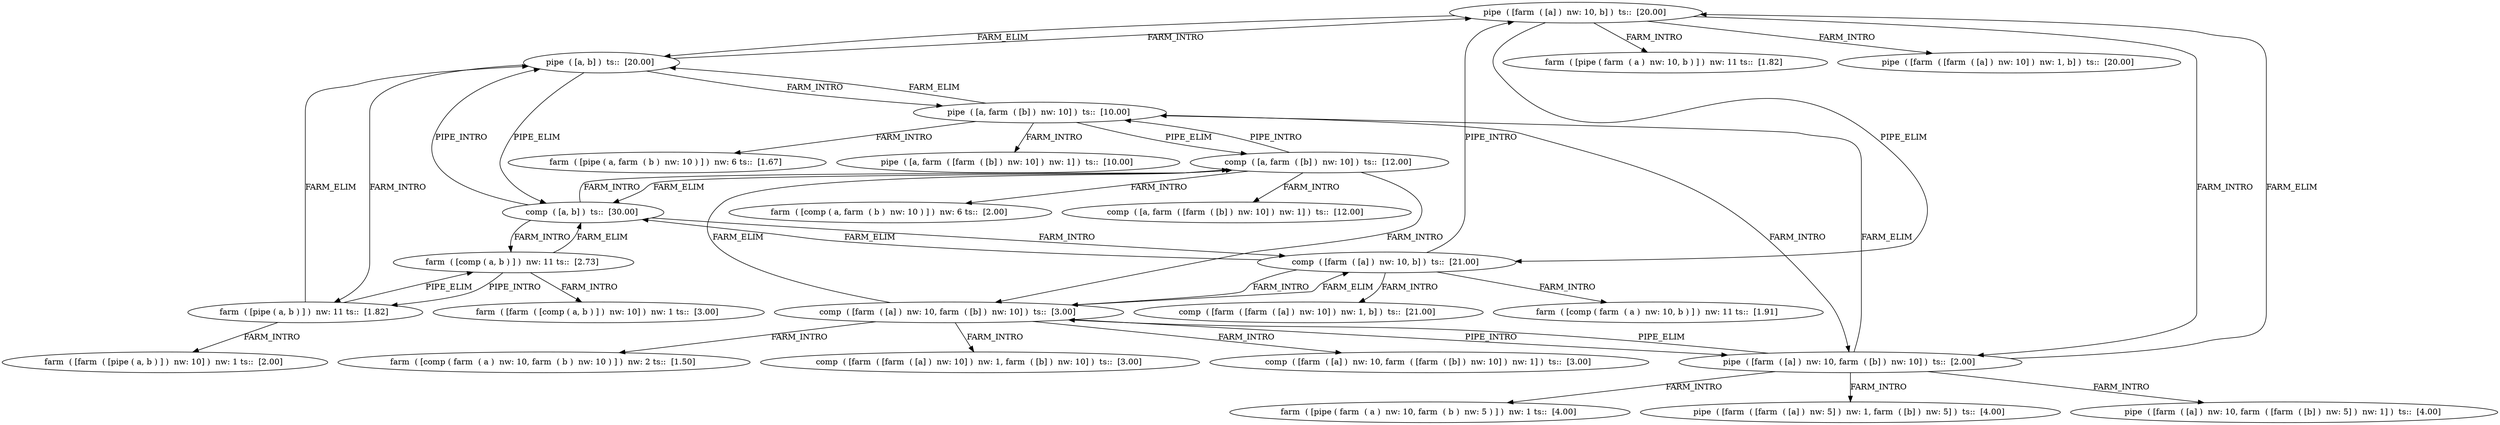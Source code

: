 strict digraph G {
  1923365993 [ label="pipe  ( [farm  ( [a] )  nw: 10, b] )  ts::  [20.00] " ];
  915220705 [ label="comp  ( [a, b] )  ts::  [30.00] " ];
  -922779456 [ label="pipe  ( [a, b] )  ts::  [20.00] " ];
  -1486040729 [ label="farm  ( [comp ( a, b ) ] )  nw: 11 ts::  [2.73] " ];
  -905019830 [ label="comp  ( [farm  ( [a] )  nw: 10, b] )  ts::  [21.00] " ];
  611755672 [ label="comp  ( [a, farm  ( [b] )  nw: 10] )  ts::  [12.00] " ];
  -1934809048 [ label="farm  ( [pipe ( a, b ) ] )  nw: 11 ts::  [1.82] " ];
  -797010096 [ label="farm  ( [farm  ( [pipe ( a, b ) ] )  nw: 10] )  nw: 1 ts::  [2.00] " ];
  655283137 [ label="comp  ( [farm  ( [a] )  nw: 10, farm  ( [b] )  nw: 10] )  ts::  [3.00] " ];
  278063136 [ label="pipe  ( [farm  ( [a] )  nw: 10, farm  ( [b] )  nw: 10] )  ts::  [2.00] " ];
  -1846701973 [ label="farm  ( [comp ( farm  ( a )  nw: 10, farm  ( b )  nw: 10 ) ] )  nw: 2 ts::  [1.50] " ];
  1694380358 [ label="comp  ( [farm  ( [farm  ( [a] )  nw: 10] )  nw: 1, farm  ( [b] )  nw: 10] )  ts::  [3.00] " ];
  347461926 [ label="comp  ( [farm  ( [a] )  nw: 10, farm  ( [farm  ( [b] )  nw: 10] )  nw: 1] )  ts::  [3.00] " ];
  755141022 [ label="farm  ( [comp ( farm  ( a )  nw: 10, b ) ] )  nw: 11 ts::  [1.91] " ];
  -1126063345 [ label="comp  ( [farm  ( [farm  ( [a] )  nw: 10] )  nw: 1, b] )  ts::  [21.00] " ];
  -854825801 [ label="pipe  ( [a, farm  ( [b] )  nw: 10] )  ts::  [10.00] " ];
  -989547578 [ label="farm  ( [comp ( a, farm  ( b )  nw: 10 ) ] )  nw: 6 ts::  [2.00] " ];
  1949380399 [ label="comp  ( [a, farm  ( [farm  ( [b] )  nw: 10] )  nw: 1] )  ts::  [12.00] " ];
  1146358121 [ label="farm  ( [pipe ( farm  ( a )  nw: 10, farm  ( b )  nw: 5 ) ] )  nw: 1 ts::  [4.00] " ];
  -941048317 [ label="pipe  ( [farm  ( [farm  ( [a] )  nw: 5] )  nw: 1, farm  ( [b] )  nw: 5] )  ts::  [4.00] " ];
  130659113 [ label="pipe  ( [farm  ( [a] )  nw: 10, farm  ( [farm  ( [b] )  nw: 5] )  nw: 1] )  ts::  [4.00] " ];
  1001821989 [ label="farm  ( [pipe ( a, farm  ( b )  nw: 10 ) ] )  nw: 6 ts::  [1.67] " ];
  2075759344 [ label="pipe  ( [a, farm  ( [farm  ( [b] )  nw: 10] )  nw: 1] )  ts::  [10.00] " ];
  -1936911841 [ label="farm  ( [pipe ( farm  ( a )  nw: 10, b ) ] )  nw: 11 ts::  [1.82] " ];
  -999684400 [ label="pipe  ( [farm  ( [farm  ( [a] )  nw: 10] )  nw: 1, b] )  ts::  [20.00] " ];
  1724317135 [ label="farm  ( [farm  ( [comp ( a, b ) ] )  nw: 10] )  nw: 1 ts::  [3.00] " ];
  915220705 -> -922779456 [ label="PIPE_INTRO" ];
  915220705 -> -1486040729 [ label="FARM_INTRO" ];
  915220705 -> -905019830 [ label="FARM_INTRO" ];
  915220705 -> 611755672 [ label="FARM_INTRO" ];
  -1934809048 -> -922779456 [ label="FARM_ELIM" ];
  -1934809048 -> -797010096 [ label="FARM_INTRO" ];
  -1934809048 -> -1486040729 [ label="PIPE_ELIM" ];
  655283137 -> 278063136 [ label="PIPE_INTRO" ];
  655283137 -> -1846701973 [ label="FARM_INTRO" ];
  655283137 -> 611755672 [ label="FARM_ELIM" ];
  655283137 -> 1694380358 [ label="FARM_INTRO" ];
  655283137 -> -905019830 [ label="FARM_ELIM" ];
  655283137 -> 347461926 [ label="FARM_INTRO" ];
  -905019830 -> 1923365993 [ label="PIPE_INTRO" ];
  -905019830 -> 755141022 [ label="FARM_INTRO" ];
  -905019830 -> 915220705 [ label="FARM_ELIM" ];
  -905019830 -> -1126063345 [ label="FARM_INTRO" ];
  -905019830 -> 655283137 [ label="FARM_INTRO" ];
  611755672 -> -854825801 [ label="PIPE_INTRO" ];
  611755672 -> -989547578 [ label="FARM_INTRO" ];
  611755672 -> 655283137 [ label="FARM_INTRO" ];
  611755672 -> 915220705 [ label="FARM_ELIM" ];
  611755672 -> 1949380399 [ label="FARM_INTRO" ];
  278063136 -> 1146358121 [ label="FARM_INTRO" ];
  278063136 -> 655283137 [ label="PIPE_ELIM" ];
  278063136 -> -854825801 [ label="FARM_ELIM" ];
  278063136 -> -941048317 [ label="FARM_INTRO" ];
  278063136 -> 1923365993 [ label="FARM_ELIM" ];
  278063136 -> 130659113 [ label="FARM_INTRO" ];
  -922779456 -> -1934809048 [ label="FARM_INTRO" ];
  -922779456 -> 915220705 [ label="PIPE_ELIM" ];
  -922779456 -> 1923365993 [ label="FARM_INTRO" ];
  -922779456 -> -854825801 [ label="FARM_INTRO" ];
  -854825801 -> 1001821989 [ label="FARM_INTRO" ];
  -854825801 -> 611755672 [ label="PIPE_ELIM" ];
  -854825801 -> 278063136 [ label="FARM_INTRO" ];
  -854825801 -> -922779456 [ label="FARM_ELIM" ];
  -854825801 -> 2075759344 [ label="FARM_INTRO" ];
  1923365993 -> -1936911841 [ label="FARM_INTRO" ];
  1923365993 -> -905019830 [ label="PIPE_ELIM" ];
  1923365993 -> -922779456 [ label="FARM_ELIM" ];
  1923365993 -> -999684400 [ label="FARM_INTRO" ];
  1923365993 -> 278063136 [ label="FARM_INTRO" ];
  -1486040729 -> 915220705 [ label="FARM_ELIM" ];
  -1486040729 -> 1724317135 [ label="FARM_INTRO" ];
  -1486040729 -> -1934809048 [ label="PIPE_INTRO" ];
}
